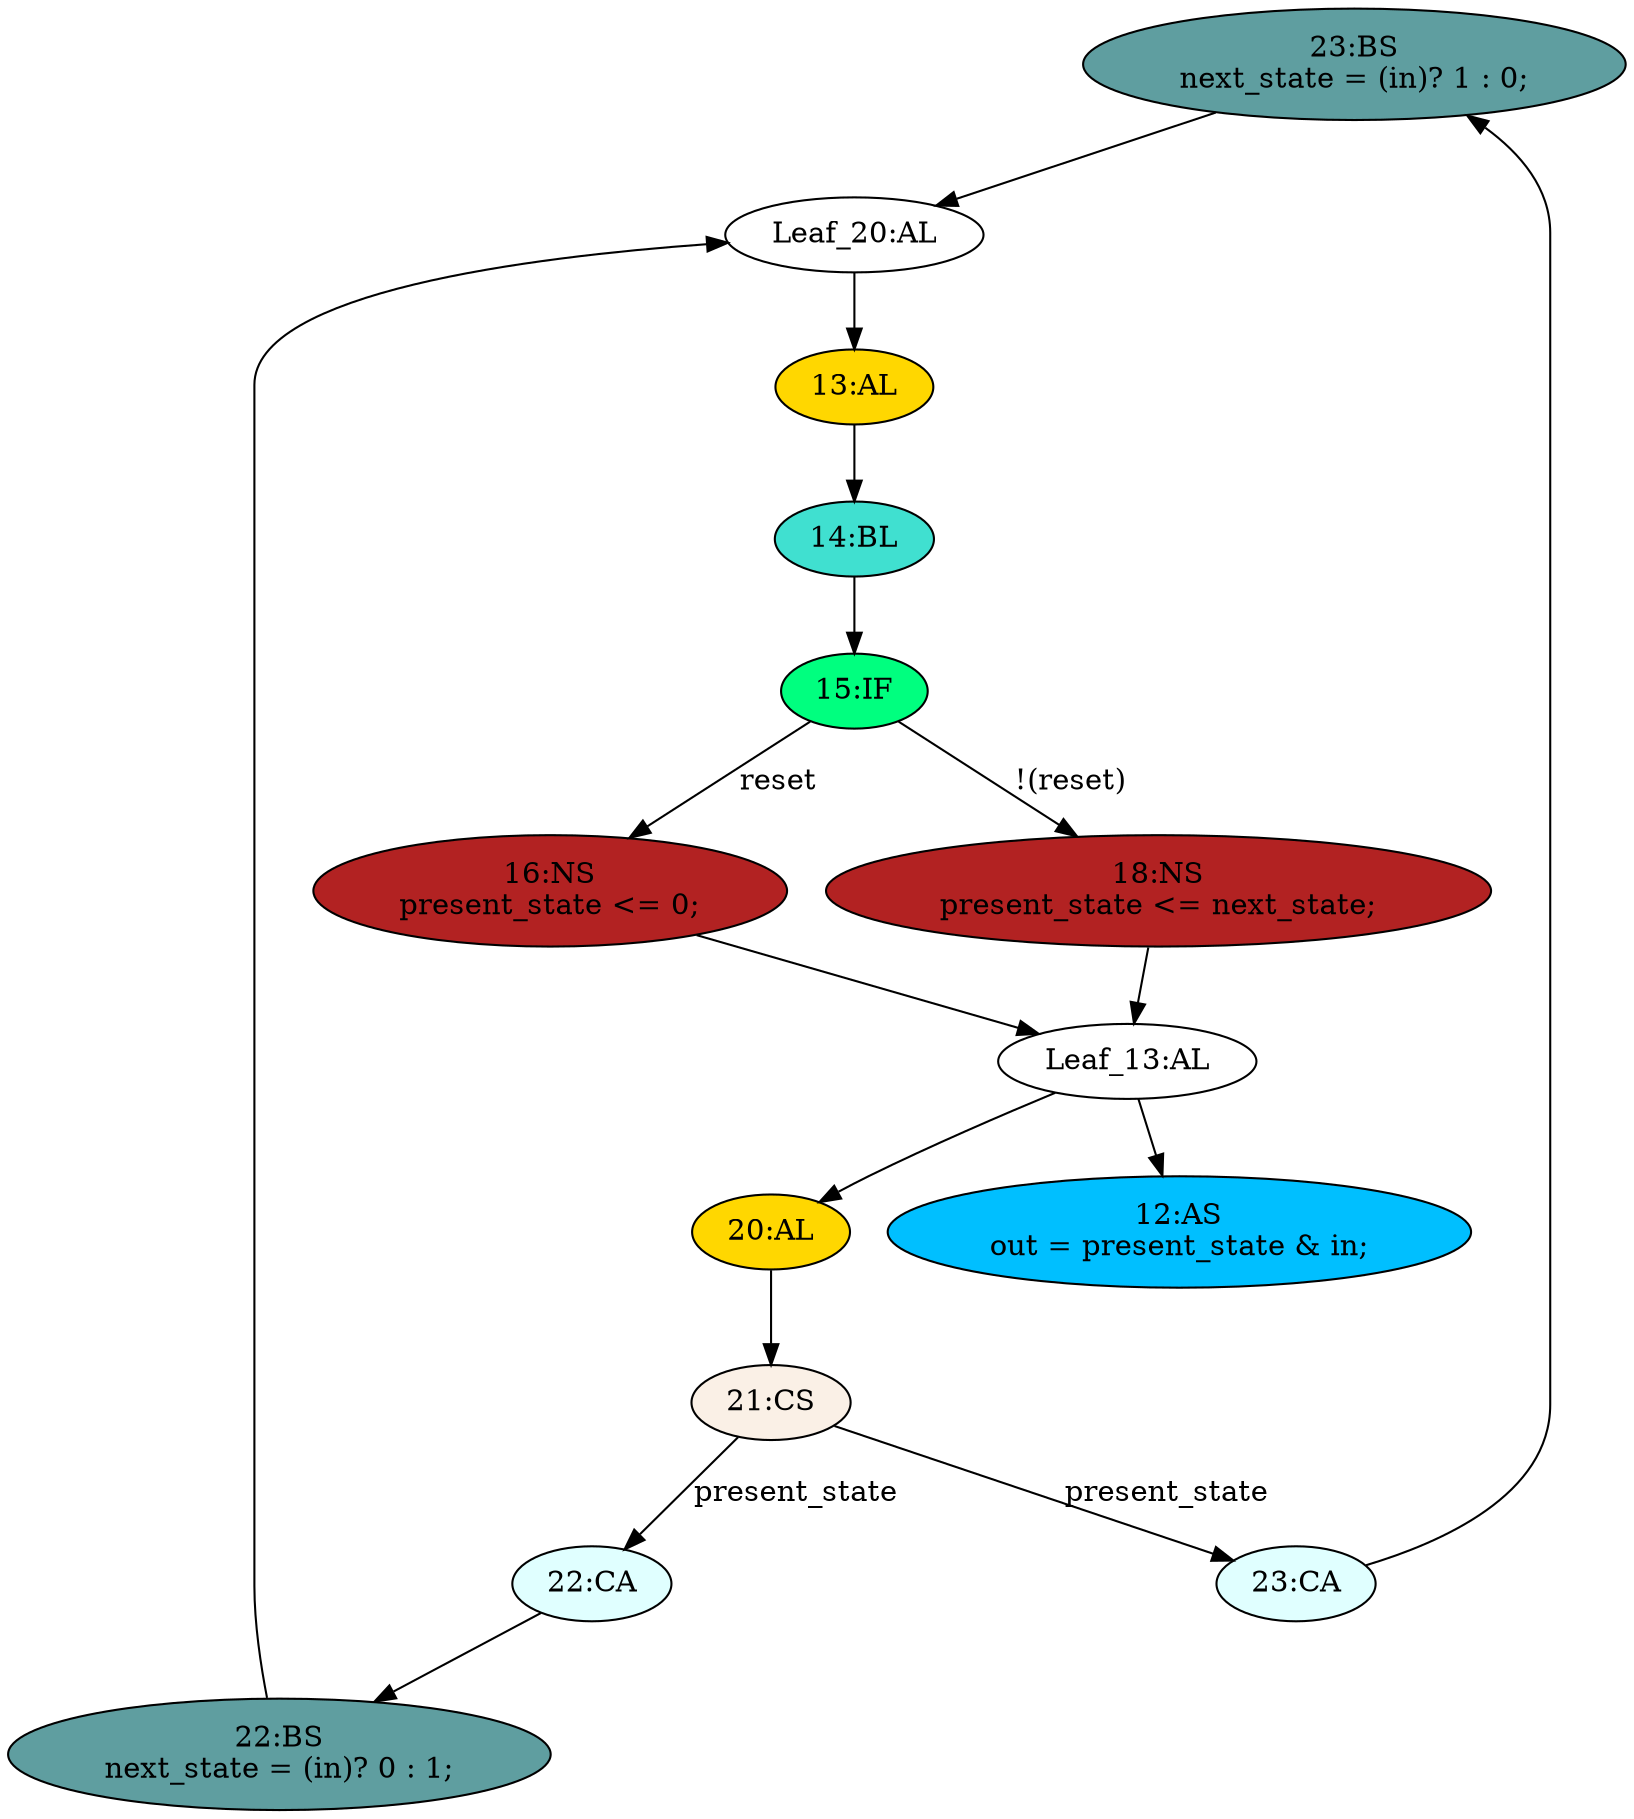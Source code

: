 strict digraph "compose( ,  )" {
	node [label="\N"];
	"23:BS"	[ast="<pyverilog.vparser.ast.BlockingSubstitution object at 0x7ff75c360d10>",
		fillcolor=cadetblue,
		label="23:BS
next_state = (in)? 1 : 0;",
		statements="[<pyverilog.vparser.ast.BlockingSubstitution object at 0x7ff75c360d10>]",
		style=filled,
		typ=BlockingSubstitution];
	"Leaf_20:AL"	[def_var="['next_state']",
		label="Leaf_20:AL"];
	"23:BS" -> "Leaf_20:AL"	[cond="[]",
		lineno=None];
	"20:AL"	[ast="<pyverilog.vparser.ast.Always object at 0x7ff75c2e6750>",
		clk_sens=False,
		fillcolor=gold,
		label="20:AL",
		sens="['present_state', 'in']",
		statements="[]",
		style=filled,
		typ=Always,
		use_var="['present_state', 'in']"];
	"21:CS"	[ast="<pyverilog.vparser.ast.CaseStatement object at 0x7ff75c701610>",
		fillcolor=linen,
		label="21:CS",
		statements="[]",
		style=filled,
		typ=CaseStatement];
	"20:AL" -> "21:CS"	[cond="[]",
		lineno=None];
	"13:AL"	[ast="<pyverilog.vparser.ast.Always object at 0x7ff75c2e3890>",
		clk_sens=True,
		fillcolor=gold,
		label="13:AL",
		sens="['clk', 'reset']",
		statements="[]",
		style=filled,
		typ=Always,
		use_var="['reset', 'next_state']"];
	"14:BL"	[ast="<pyverilog.vparser.ast.Block object at 0x7ff75c2e3ed0>",
		fillcolor=turquoise,
		label="14:BL",
		statements="[]",
		style=filled,
		typ=Block];
	"13:AL" -> "14:BL"	[cond="[]",
		lineno=None];
	"16:NS"	[ast="<pyverilog.vparser.ast.NonblockingSubstitution object at 0x7ff75c28e4d0>",
		fillcolor=firebrick,
		label="16:NS
present_state <= 0;",
		statements="[<pyverilog.vparser.ast.NonblockingSubstitution object at 0x7ff75c28e4d0>]",
		style=filled,
		typ=NonblockingSubstitution];
	"Leaf_13:AL"	[def_var="['present_state']",
		label="Leaf_13:AL"];
	"16:NS" -> "Leaf_13:AL"	[cond="[]",
		lineno=None];
	"22:CA"	[ast="<pyverilog.vparser.ast.Case object at 0x7ff75c2e6150>",
		fillcolor=lightcyan,
		label="22:CA",
		statements="[]",
		style=filled,
		typ=Case];
	"22:BS"	[ast="<pyverilog.vparser.ast.BlockingSubstitution object at 0x7ff75c2e6f50>",
		fillcolor=cadetblue,
		label="22:BS
next_state = (in)? 0 : 1;",
		statements="[<pyverilog.vparser.ast.BlockingSubstitution object at 0x7ff75c2e6f50>]",
		style=filled,
		typ=BlockingSubstitution];
	"22:CA" -> "22:BS"	[cond="[]",
		lineno=None];
	"12:AS"	[ast="<pyverilog.vparser.ast.Assign object at 0x7ff75c296bd0>",
		def_var="['out']",
		fillcolor=deepskyblue,
		label="12:AS
out = present_state & in;",
		statements="[]",
		style=filled,
		typ=Assign,
		use_var="['present_state', 'in']"];
	"18:NS"	[ast="<pyverilog.vparser.ast.NonblockingSubstitution object at 0x7ff75c2f1050>",
		fillcolor=firebrick,
		label="18:NS
present_state <= next_state;",
		statements="[<pyverilog.vparser.ast.NonblockingSubstitution object at 0x7ff75c2f1050>]",
		style=filled,
		typ=NonblockingSubstitution];
	"18:NS" -> "Leaf_13:AL"	[cond="[]",
		lineno=None];
	"15:IF"	[ast="<pyverilog.vparser.ast.IfStatement object at 0x7ff75c2f1450>",
		fillcolor=springgreen,
		label="15:IF",
		statements="[]",
		style=filled,
		typ=IfStatement];
	"15:IF" -> "16:NS"	[cond="['reset']",
		label=reset,
		lineno=15];
	"15:IF" -> "18:NS"	[cond="['reset']",
		label="!(reset)",
		lineno=15];
	"23:CA"	[ast="<pyverilog.vparser.ast.Case object at 0x7ff75c360fd0>",
		fillcolor=lightcyan,
		label="23:CA",
		statements="[]",
		style=filled,
		typ=Case];
	"23:CA" -> "23:BS"	[cond="[]",
		lineno=None];
	"Leaf_13:AL" -> "20:AL";
	"Leaf_13:AL" -> "12:AS";
	"Leaf_20:AL" -> "13:AL";
	"22:BS" -> "Leaf_20:AL"	[cond="[]",
		lineno=None];
	"14:BL" -> "15:IF"	[cond="[]",
		lineno=None];
	"21:CS" -> "22:CA"	[cond="['present_state']",
		label=present_state,
		lineno=21];
	"21:CS" -> "23:CA"	[cond="['present_state']",
		label=present_state,
		lineno=21];
}
